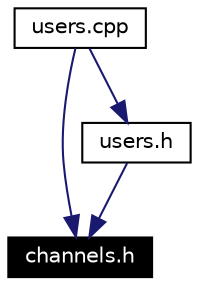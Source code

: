 digraph inheritance
{
  Node18 [shape="box",label="channels.h",fontsize=10,height=0.2,width=0.4,fontname="Helvetica",color="black",style="filled" fontcolor="white"];
  Node19 -> Node18 [color="midnightblue",fontsize=10,style="solid",fontname="Helvetica"];
  Node19 [shape="box",label="users.cpp",fontsize=10,height=0.2,width=0.4,fontname="Helvetica",color="black",URL="$users_8cpp.html"];
  Node20 -> Node18 [color="midnightblue",fontsize=10,style="solid",fontname="Helvetica"];
  Node20 [shape="box",label="users.h",fontsize=10,height=0.2,width=0.4,fontname="Helvetica",color="black",URL="$users_8h.html"];
  Node19 -> Node20 [color="midnightblue",fontsize=10,style="solid",fontname="Helvetica"];
}
